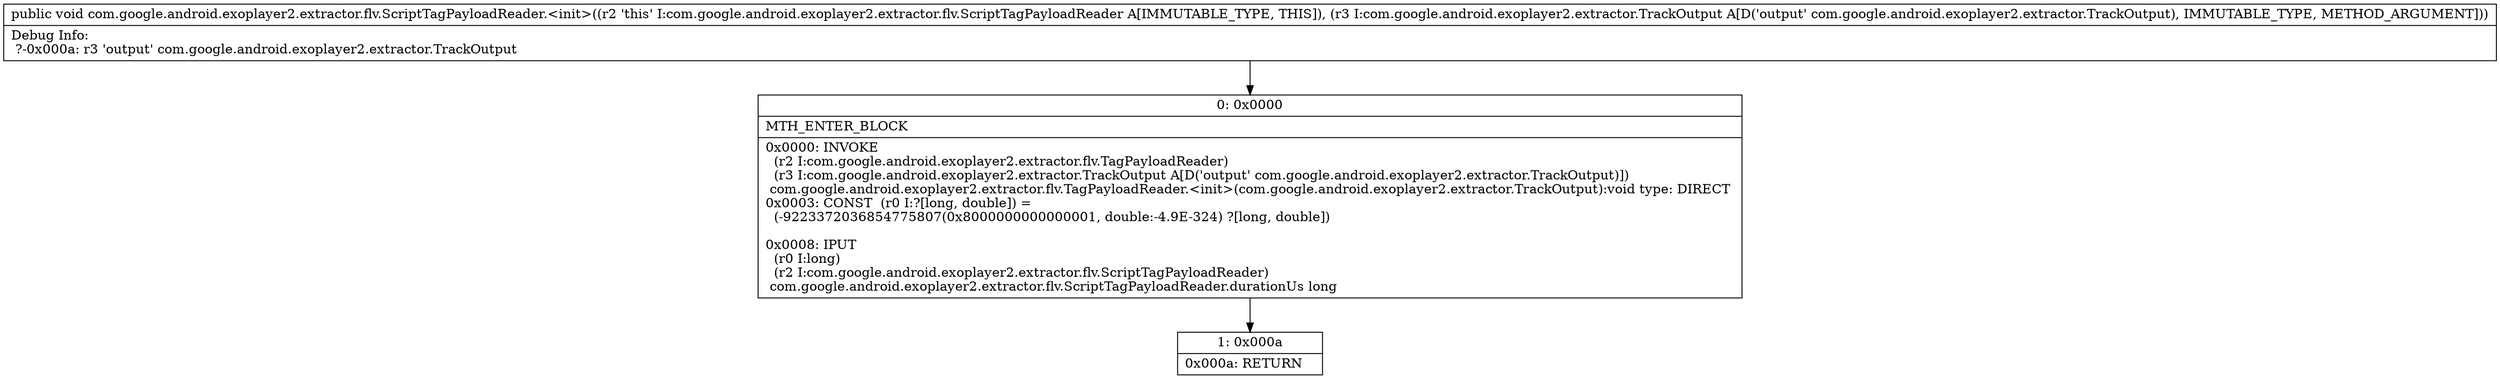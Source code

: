 digraph "CFG forcom.google.android.exoplayer2.extractor.flv.ScriptTagPayloadReader.\<init\>(Lcom\/google\/android\/exoplayer2\/extractor\/TrackOutput;)V" {
Node_0 [shape=record,label="{0\:\ 0x0000|MTH_ENTER_BLOCK\l|0x0000: INVOKE  \l  (r2 I:com.google.android.exoplayer2.extractor.flv.TagPayloadReader)\l  (r3 I:com.google.android.exoplayer2.extractor.TrackOutput A[D('output' com.google.android.exoplayer2.extractor.TrackOutput)])\l com.google.android.exoplayer2.extractor.flv.TagPayloadReader.\<init\>(com.google.android.exoplayer2.extractor.TrackOutput):void type: DIRECT \l0x0003: CONST  (r0 I:?[long, double]) = \l  (\-9223372036854775807(0x8000000000000001, double:\-4.9E\-324) ?[long, double])\l \l0x0008: IPUT  \l  (r0 I:long)\l  (r2 I:com.google.android.exoplayer2.extractor.flv.ScriptTagPayloadReader)\l com.google.android.exoplayer2.extractor.flv.ScriptTagPayloadReader.durationUs long \l}"];
Node_1 [shape=record,label="{1\:\ 0x000a|0x000a: RETURN   \l}"];
MethodNode[shape=record,label="{public void com.google.android.exoplayer2.extractor.flv.ScriptTagPayloadReader.\<init\>((r2 'this' I:com.google.android.exoplayer2.extractor.flv.ScriptTagPayloadReader A[IMMUTABLE_TYPE, THIS]), (r3 I:com.google.android.exoplayer2.extractor.TrackOutput A[D('output' com.google.android.exoplayer2.extractor.TrackOutput), IMMUTABLE_TYPE, METHOD_ARGUMENT]))  | Debug Info:\l  ?\-0x000a: r3 'output' com.google.android.exoplayer2.extractor.TrackOutput\l}"];
MethodNode -> Node_0;
Node_0 -> Node_1;
}

